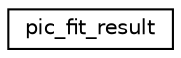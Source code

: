 digraph "Graphical Class Hierarchy"
{
 // LATEX_PDF_SIZE
  edge [fontname="Helvetica",fontsize="10",labelfontname="Helvetica",labelfontsize="10"];
  node [fontname="Helvetica",fontsize="10",shape=record];
  rankdir="LR";
  Node0 [label="pic_fit_result",height=0.2,width=0.4,color="black", fillcolor="white", style="filled",URL="$classpic__fit__result.html",tooltip=" "];
}
